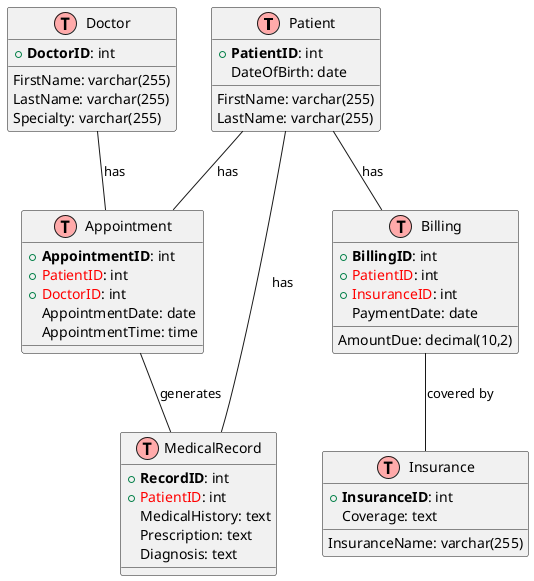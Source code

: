 @startuml

!define table(x) class x << (T,#FFAAAA) >>
!define primary_key(x) <b>x</b>
!define foreign_key(x) <color:red>x</color>

table(Patient) {
  +primary_key(PatientID): int
  FirstName: varchar(255)
  LastName: varchar(255)
  DateOfBirth: date
}

table(Doctor) {
  +primary_key(DoctorID): int
  FirstName: varchar(255)
  LastName: varchar(255)
  Specialty: varchar(255)
}

table(Appointment) {
  +primary_key(AppointmentID): int
  +foreign_key(PatientID): int
  +foreign_key(DoctorID): int
  AppointmentDate: date
  AppointmentTime: time
}

table(MedicalRecord) {
  +primary_key(RecordID): int
  +foreign_key(PatientID): int
  MedicalHistory: text
  Prescription: text
  Diagnosis: text
}

table(Billing) {
  +primary_key(BillingID): int
  +foreign_key(PatientID): int
  +foreign_key(InsuranceID): int
  AmountDue: decimal(10,2)
  PaymentDate: date
}

table(Insurance) {
  +primary_key(InsuranceID): int
  InsuranceName: varchar(255)
  Coverage: text
}

Patient -- Appointment : has
Patient -- MedicalRecord : has
Patient -- Billing : has
Doctor -- Appointment : has
Appointment -- MedicalRecord : generates
Billing -- Insurance : covered by

@enduml
